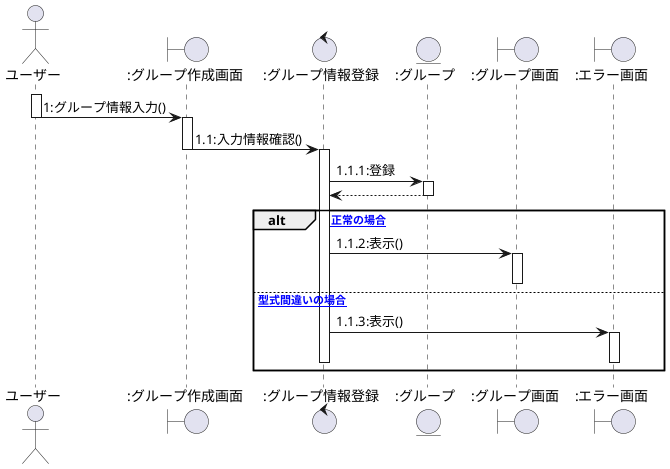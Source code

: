 @startuml グループ作成シーケンス図
actor ユーザー as 0
boundary ":グループ作成画面" as a
control ":グループ情報登録" as b
entity ":グループ" as c
boundary ":グループ画面" as d
boundary ":エラー画面" as e

activate 0
    0 -> a:1:グループ情報入力()
    deactivate 0
    activate a
    a -> b:1.1:入力情報確認()
    deactivate a
    activate b
    b -> c:1.1.1:登録
    activate c
    c --> b
    deactivate c
    alt [正常の場合]
    b -> d:1.1.2:表示()
    activate d
    deactivate d
    else [型式間違いの場合]
    
    b -> e:1.1.3:表示()
    activate e
    deactivate b
    deactivate e
    end
@enduml

@startuml グループ参加シーケンス図
actor ユーザー as 0
boundary ":グループ参加画面" as a
control ":入力内容照合" as b
entity ":グループ" as c
boundary ":グループ画面" as d
boundary ":エラー画面" as e

activate 0
    0 -> a:1:グループID、パスワード入力()
    deactivate 0
    activate a
    a -> b:1.1:入力内容確認()
    deactivate a
    activate b
    b -> c:1.1.1:照合()
    activate c
    c --> b
    deactivate c
    alt [正常な場合]
    b -> d:1.1.2:正常終了時()
    activate d
    deactivate d
    else [入力間違いの場合]
    b -> e:1.1.3:入力間違い()
    activate e
    deactivate e
    deactivate b
    
    end
@enduml

@startuml グループ退出シーケンス図
actor ユーザー as 0
boundary ":グループ確認画面" as a
control ":更新" as b
entity ":グループ" as c
boundary ":トップページ" as d
boundary ":退出処理エラー" as e

activate 0
    0 -> a:1:退出をクリック()
    activate a
    a -> b:1.1:入力内容確認()
    deactivate a
    activate b
    b -> c:1.1.1:更新()
    activate c
    c --> b
    deactivate c
    deactivate 0
    
    alt [正常な場合]
    b -> d:1:1.2:表示()
    activate d
    deactivate d
    else [不良な場合]
    b -> e:1.1.3:表示()
    activate e
    deactivate e   
    
    deactivate e
    end
@enduml

@startuml 状況変更シーケンス図
actor ユーザー as 0
boundary ":マップ画面" as a
control ":ユーザー状況変更" as b
entity ":ユーザー" as c
boundary ":マップ画面" as d
boundary ":情報更新エラー画面" as e

activate 0
    0 -> a:1:自分の状況をクリック()
    deactivate 0
    activate a
    a -> b:1.1:変更確認()
    deactivate a
    activate b
    b -> c:1.1.1:変更()
    activate c
    c --> b
    deactivate c 
    alt [正常な場合]
    
    b -> d:1.1.2:正常終了時()
    activate d
    deactivate d
    
    else [不良な場合]
    b -> e:1.1.3:システム不良時()
    activate e
    deactivate e
    deactivate b
    end
@enduml

@startuml ルート表示シーケンス図
actor ユーザー as 0
boundary ":マップ画面" as a
control ":位置情報取得" as b
entity ":位置情報" as c
boundary ":マップ画面" as d
boundary ":ルート更新エラー画面" as e

activate 0
    0 -> a:1:ルート作成()
    deactivate 0
    activate a
    a -> b:1.1:起動()
    deactivate a
    activate b
    b -> c:1.1.1:位置情報()
    activate c
    c --> b
    deactivate c
    alt [正常な場合]
    
    b -> d:1.1.2:正常終了時()
    activate d
    deactivate d
    
    else [不良な場合]
    b -> e:1.1.3:システム不良時()
    activate e
    deactivate e
    deactivate b
    end
@enduml

@startuml システム管理者チャットシーケンス図
actor ユーザー as 0
boundary ":トップページ" as a
control ":取得" as b
entity ":メッセージ" as c
boundary ":チャット更新エラー画面" as d
boundary ":チャット画面" as e
control ":追加" as f
entity ":メッセージ" as g

activate 0
    0 -> a:1:チャットをクリック()
    deactivate 0
    activate a
    a -> b:1.1:起動()
    deactivate a
    activate b
    b -> c:1.1.1:取得()
    activate c
    c --> b
    deactivate c
    alt [異常な場合]
    b -> d:1.1.2:システム不良時()
    activate d
    deactivate d
    else [正常な場合]
    b -> e:1.1.3:正常終了時()
    activate e
    deactivate b
    end
    0 -> e:2:メッセージを送信()
    activate 0
    deactivate 0
    e -> f:2.1:起動()
    activate f
    deactivate e
    f -> g:2.1.1:追加()
    activate g
    deactivate f
    deactivate g
    
@enduml

@startuml 位置情報表示シーケンス図
actor ユーザー as 0
boundary ":マップ画面" as a
control ":データ取得" as b
entity ":位置情報" as c
boundary ":マップ画面" as d
boundary ":エラー内容ポップアップ" as e
boundary ":マップ画面" as f

activate 0
    0 -> a:1:マップ選択()
    deactivate 0
    activate a
    a -> b:1.1:起動()
    deactivate a
    activate b
    b -> c:1.1.1:位置情報取得()
    activate c
    c --> b
    deactivate c 
    alt [正常な場合]
    b -> d:1.1.2:正常終了時()
    activate d
    deactivate d
    else [自身の位置情報が取得できない場合]
    b -> e:1.1.3:自身の位置情報が取得できない場合()
    activate e
    deactivate e
    else [メンバーの位置情報が取得できない場合]
    b -> f:1.1.4:グループメンバーの位置情報が取得ができない場合()
    activate f
    deactivate f
    deactivate b
    end
@enduml

@startuml パスワード変更シーケンス図

actor ユーザー as 0
Boundary ":ログイン画面" as a
Boundary ":パスワード忘れ画面" as b
Control ":メールアドレス認証" as c
Entity ":ユーザー" as d
Boundary ":メール送信" as e
Boundary ":メールアドレスエラー" as f
Boundary ":パスワード変更画面" as g
Control ":パスワード更新" as h
Entity ":ユーザー" as i
Boundary ":ログイン画面" as j
Boundary ":パスワードエラー" as k

activate 0
    0 -> a :1: パスワード忘れた場合をクリック()
activate a
    a -> b :1.1: 表示()
deactivate a
activate b

    0 -> b :2: メールアドレスを入力する()
    b -> c :2.1: 起動()
deactivate b
activate c
    c -> d :2.2.1: メールアドレス認証()
activate d
    c <-- d
deactivate d
alt [正常]
    c -> e :2.2.2: 送信()
activate e
deactivate e
else [メールアドレス無効時]
    c -> f :2.2.3: エラー発生時:表示()
deactivate c
activate f
f -[hidden]-> f
deactivate f
end

activate 0
    0 -> g :3: 新規パスワードを入力()
activate g
    g -> h :3.1: 起動()
deactivate g
activate h
    h -> i :3.1.1: パスワード更新()
activate i
    h <-- i
deactivate i
alt [正常]
    h -> j :3.1.2: 送信()
activate j
deactivate j
else [パスワードエラー時]
    h -> k :3.1.3: エラー発生時:表示()
deactivate h
activate k
k -[hidden]-> k
deactivate k
end
deactivate 0

@enduml